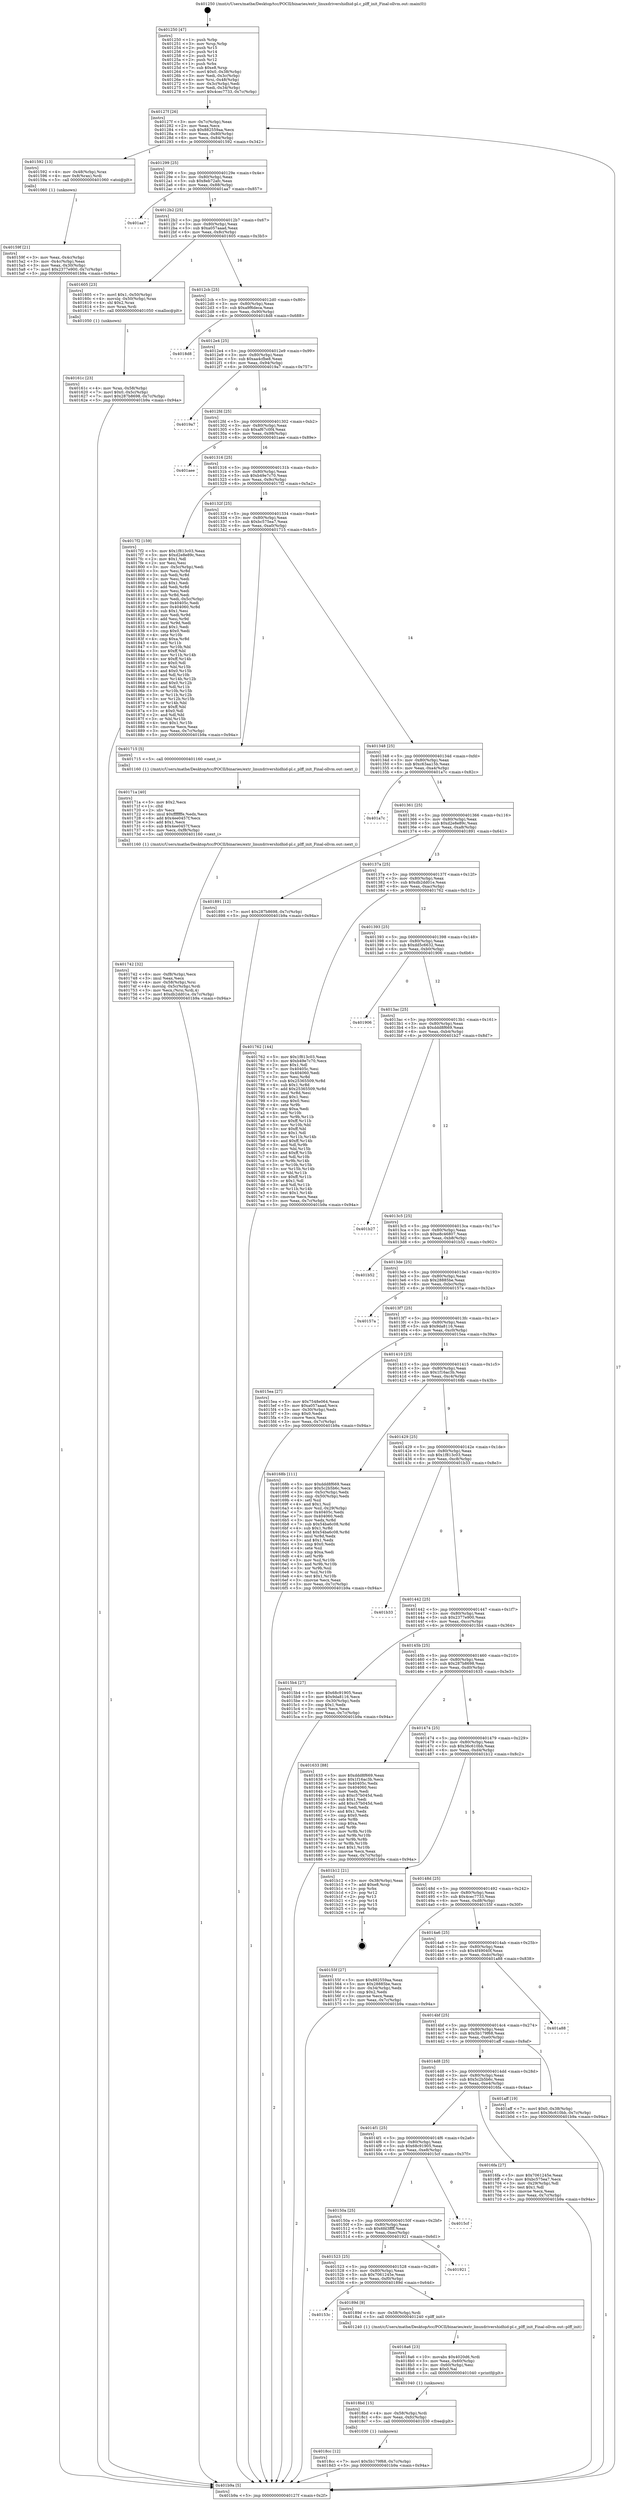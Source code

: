 digraph "0x401250" {
  label = "0x401250 (/mnt/c/Users/mathe/Desktop/tcc/POCII/binaries/extr_linuxdrivershidhid-pl.c_plff_init_Final-ollvm.out::main(0))"
  labelloc = "t"
  node[shape=record]

  Entry [label="",width=0.3,height=0.3,shape=circle,fillcolor=black,style=filled]
  "0x40127f" [label="{
     0x40127f [26]\l
     | [instrs]\l
     &nbsp;&nbsp;0x40127f \<+3\>: mov -0x7c(%rbp),%eax\l
     &nbsp;&nbsp;0x401282 \<+2\>: mov %eax,%ecx\l
     &nbsp;&nbsp;0x401284 \<+6\>: sub $0x882559aa,%ecx\l
     &nbsp;&nbsp;0x40128a \<+3\>: mov %eax,-0x80(%rbp)\l
     &nbsp;&nbsp;0x40128d \<+6\>: mov %ecx,-0x84(%rbp)\l
     &nbsp;&nbsp;0x401293 \<+6\>: je 0000000000401592 \<main+0x342\>\l
  }"]
  "0x401592" [label="{
     0x401592 [13]\l
     | [instrs]\l
     &nbsp;&nbsp;0x401592 \<+4\>: mov -0x48(%rbp),%rax\l
     &nbsp;&nbsp;0x401596 \<+4\>: mov 0x8(%rax),%rdi\l
     &nbsp;&nbsp;0x40159a \<+5\>: call 0000000000401060 \<atoi@plt\>\l
     | [calls]\l
     &nbsp;&nbsp;0x401060 \{1\} (unknown)\l
  }"]
  "0x401299" [label="{
     0x401299 [25]\l
     | [instrs]\l
     &nbsp;&nbsp;0x401299 \<+5\>: jmp 000000000040129e \<main+0x4e\>\l
     &nbsp;&nbsp;0x40129e \<+3\>: mov -0x80(%rbp),%eax\l
     &nbsp;&nbsp;0x4012a1 \<+5\>: sub $0x8eb72afc,%eax\l
     &nbsp;&nbsp;0x4012a6 \<+6\>: mov %eax,-0x88(%rbp)\l
     &nbsp;&nbsp;0x4012ac \<+6\>: je 0000000000401aa7 \<main+0x857\>\l
  }"]
  Exit [label="",width=0.3,height=0.3,shape=circle,fillcolor=black,style=filled,peripheries=2]
  "0x401aa7" [label="{
     0x401aa7\l
  }", style=dashed]
  "0x4012b2" [label="{
     0x4012b2 [25]\l
     | [instrs]\l
     &nbsp;&nbsp;0x4012b2 \<+5\>: jmp 00000000004012b7 \<main+0x67\>\l
     &nbsp;&nbsp;0x4012b7 \<+3\>: mov -0x80(%rbp),%eax\l
     &nbsp;&nbsp;0x4012ba \<+5\>: sub $0xa057aaad,%eax\l
     &nbsp;&nbsp;0x4012bf \<+6\>: mov %eax,-0x8c(%rbp)\l
     &nbsp;&nbsp;0x4012c5 \<+6\>: je 0000000000401605 \<main+0x3b5\>\l
  }"]
  "0x4018cc" [label="{
     0x4018cc [12]\l
     | [instrs]\l
     &nbsp;&nbsp;0x4018cc \<+7\>: movl $0x5b179f68,-0x7c(%rbp)\l
     &nbsp;&nbsp;0x4018d3 \<+5\>: jmp 0000000000401b9a \<main+0x94a\>\l
  }"]
  "0x401605" [label="{
     0x401605 [23]\l
     | [instrs]\l
     &nbsp;&nbsp;0x401605 \<+7\>: movl $0x1,-0x50(%rbp)\l
     &nbsp;&nbsp;0x40160c \<+4\>: movslq -0x50(%rbp),%rax\l
     &nbsp;&nbsp;0x401610 \<+4\>: shl $0x2,%rax\l
     &nbsp;&nbsp;0x401614 \<+3\>: mov %rax,%rdi\l
     &nbsp;&nbsp;0x401617 \<+5\>: call 0000000000401050 \<malloc@plt\>\l
     | [calls]\l
     &nbsp;&nbsp;0x401050 \{1\} (unknown)\l
  }"]
  "0x4012cb" [label="{
     0x4012cb [25]\l
     | [instrs]\l
     &nbsp;&nbsp;0x4012cb \<+5\>: jmp 00000000004012d0 \<main+0x80\>\l
     &nbsp;&nbsp;0x4012d0 \<+3\>: mov -0x80(%rbp),%eax\l
     &nbsp;&nbsp;0x4012d3 \<+5\>: sub $0xa9f6deca,%eax\l
     &nbsp;&nbsp;0x4012d8 \<+6\>: mov %eax,-0x90(%rbp)\l
     &nbsp;&nbsp;0x4012de \<+6\>: je 00000000004018d8 \<main+0x688\>\l
  }"]
  "0x4018bd" [label="{
     0x4018bd [15]\l
     | [instrs]\l
     &nbsp;&nbsp;0x4018bd \<+4\>: mov -0x58(%rbp),%rdi\l
     &nbsp;&nbsp;0x4018c1 \<+6\>: mov %eax,-0xfc(%rbp)\l
     &nbsp;&nbsp;0x4018c7 \<+5\>: call 0000000000401030 \<free@plt\>\l
     | [calls]\l
     &nbsp;&nbsp;0x401030 \{1\} (unknown)\l
  }"]
  "0x4018d8" [label="{
     0x4018d8\l
  }", style=dashed]
  "0x4012e4" [label="{
     0x4012e4 [25]\l
     | [instrs]\l
     &nbsp;&nbsp;0x4012e4 \<+5\>: jmp 00000000004012e9 \<main+0x99\>\l
     &nbsp;&nbsp;0x4012e9 \<+3\>: mov -0x80(%rbp),%eax\l
     &nbsp;&nbsp;0x4012ec \<+5\>: sub $0xaa4cfbe8,%eax\l
     &nbsp;&nbsp;0x4012f1 \<+6\>: mov %eax,-0x94(%rbp)\l
     &nbsp;&nbsp;0x4012f7 \<+6\>: je 00000000004019a7 \<main+0x757\>\l
  }"]
  "0x4018a6" [label="{
     0x4018a6 [23]\l
     | [instrs]\l
     &nbsp;&nbsp;0x4018a6 \<+10\>: movabs $0x4020d6,%rdi\l
     &nbsp;&nbsp;0x4018b0 \<+3\>: mov %eax,-0x60(%rbp)\l
     &nbsp;&nbsp;0x4018b3 \<+3\>: mov -0x60(%rbp),%esi\l
     &nbsp;&nbsp;0x4018b6 \<+2\>: mov $0x0,%al\l
     &nbsp;&nbsp;0x4018b8 \<+5\>: call 0000000000401040 \<printf@plt\>\l
     | [calls]\l
     &nbsp;&nbsp;0x401040 \{1\} (unknown)\l
  }"]
  "0x4019a7" [label="{
     0x4019a7\l
  }", style=dashed]
  "0x4012fd" [label="{
     0x4012fd [25]\l
     | [instrs]\l
     &nbsp;&nbsp;0x4012fd \<+5\>: jmp 0000000000401302 \<main+0xb2\>\l
     &nbsp;&nbsp;0x401302 \<+3\>: mov -0x80(%rbp),%eax\l
     &nbsp;&nbsp;0x401305 \<+5\>: sub $0xaf67c0f4,%eax\l
     &nbsp;&nbsp;0x40130a \<+6\>: mov %eax,-0x98(%rbp)\l
     &nbsp;&nbsp;0x401310 \<+6\>: je 0000000000401aee \<main+0x89e\>\l
  }"]
  "0x40153c" [label="{
     0x40153c\l
  }", style=dashed]
  "0x401aee" [label="{
     0x401aee\l
  }", style=dashed]
  "0x401316" [label="{
     0x401316 [25]\l
     | [instrs]\l
     &nbsp;&nbsp;0x401316 \<+5\>: jmp 000000000040131b \<main+0xcb\>\l
     &nbsp;&nbsp;0x40131b \<+3\>: mov -0x80(%rbp),%eax\l
     &nbsp;&nbsp;0x40131e \<+5\>: sub $0xb49e7c70,%eax\l
     &nbsp;&nbsp;0x401323 \<+6\>: mov %eax,-0x9c(%rbp)\l
     &nbsp;&nbsp;0x401329 \<+6\>: je 00000000004017f2 \<main+0x5a2\>\l
  }"]
  "0x40189d" [label="{
     0x40189d [9]\l
     | [instrs]\l
     &nbsp;&nbsp;0x40189d \<+4\>: mov -0x58(%rbp),%rdi\l
     &nbsp;&nbsp;0x4018a1 \<+5\>: call 0000000000401240 \<plff_init\>\l
     | [calls]\l
     &nbsp;&nbsp;0x401240 \{1\} (/mnt/c/Users/mathe/Desktop/tcc/POCII/binaries/extr_linuxdrivershidhid-pl.c_plff_init_Final-ollvm.out::plff_init)\l
  }"]
  "0x4017f2" [label="{
     0x4017f2 [159]\l
     | [instrs]\l
     &nbsp;&nbsp;0x4017f2 \<+5\>: mov $0x1f813c03,%eax\l
     &nbsp;&nbsp;0x4017f7 \<+5\>: mov $0xd2e8e89c,%ecx\l
     &nbsp;&nbsp;0x4017fc \<+2\>: mov $0x1,%dl\l
     &nbsp;&nbsp;0x4017fe \<+2\>: xor %esi,%esi\l
     &nbsp;&nbsp;0x401800 \<+3\>: mov -0x5c(%rbp),%edi\l
     &nbsp;&nbsp;0x401803 \<+3\>: mov %esi,%r8d\l
     &nbsp;&nbsp;0x401806 \<+3\>: sub %edi,%r8d\l
     &nbsp;&nbsp;0x401809 \<+2\>: mov %esi,%edi\l
     &nbsp;&nbsp;0x40180b \<+3\>: sub $0x1,%edi\l
     &nbsp;&nbsp;0x40180e \<+3\>: add %edi,%r8d\l
     &nbsp;&nbsp;0x401811 \<+2\>: mov %esi,%edi\l
     &nbsp;&nbsp;0x401813 \<+3\>: sub %r8d,%edi\l
     &nbsp;&nbsp;0x401816 \<+3\>: mov %edi,-0x5c(%rbp)\l
     &nbsp;&nbsp;0x401819 \<+7\>: mov 0x40405c,%edi\l
     &nbsp;&nbsp;0x401820 \<+8\>: mov 0x404060,%r8d\l
     &nbsp;&nbsp;0x401828 \<+3\>: sub $0x1,%esi\l
     &nbsp;&nbsp;0x40182b \<+3\>: mov %edi,%r9d\l
     &nbsp;&nbsp;0x40182e \<+3\>: add %esi,%r9d\l
     &nbsp;&nbsp;0x401831 \<+4\>: imul %r9d,%edi\l
     &nbsp;&nbsp;0x401835 \<+3\>: and $0x1,%edi\l
     &nbsp;&nbsp;0x401838 \<+3\>: cmp $0x0,%edi\l
     &nbsp;&nbsp;0x40183b \<+4\>: sete %r10b\l
     &nbsp;&nbsp;0x40183f \<+4\>: cmp $0xa,%r8d\l
     &nbsp;&nbsp;0x401843 \<+4\>: setl %r11b\l
     &nbsp;&nbsp;0x401847 \<+3\>: mov %r10b,%bl\l
     &nbsp;&nbsp;0x40184a \<+3\>: xor $0xff,%bl\l
     &nbsp;&nbsp;0x40184d \<+3\>: mov %r11b,%r14b\l
     &nbsp;&nbsp;0x401850 \<+4\>: xor $0xff,%r14b\l
     &nbsp;&nbsp;0x401854 \<+3\>: xor $0x0,%dl\l
     &nbsp;&nbsp;0x401857 \<+3\>: mov %bl,%r15b\l
     &nbsp;&nbsp;0x40185a \<+4\>: and $0x0,%r15b\l
     &nbsp;&nbsp;0x40185e \<+3\>: and %dl,%r10b\l
     &nbsp;&nbsp;0x401861 \<+3\>: mov %r14b,%r12b\l
     &nbsp;&nbsp;0x401864 \<+4\>: and $0x0,%r12b\l
     &nbsp;&nbsp;0x401868 \<+3\>: and %dl,%r11b\l
     &nbsp;&nbsp;0x40186b \<+3\>: or %r10b,%r15b\l
     &nbsp;&nbsp;0x40186e \<+3\>: or %r11b,%r12b\l
     &nbsp;&nbsp;0x401871 \<+3\>: xor %r12b,%r15b\l
     &nbsp;&nbsp;0x401874 \<+3\>: or %r14b,%bl\l
     &nbsp;&nbsp;0x401877 \<+3\>: xor $0xff,%bl\l
     &nbsp;&nbsp;0x40187a \<+3\>: or $0x0,%dl\l
     &nbsp;&nbsp;0x40187d \<+2\>: and %dl,%bl\l
     &nbsp;&nbsp;0x40187f \<+3\>: or %bl,%r15b\l
     &nbsp;&nbsp;0x401882 \<+4\>: test $0x1,%r15b\l
     &nbsp;&nbsp;0x401886 \<+3\>: cmovne %ecx,%eax\l
     &nbsp;&nbsp;0x401889 \<+3\>: mov %eax,-0x7c(%rbp)\l
     &nbsp;&nbsp;0x40188c \<+5\>: jmp 0000000000401b9a \<main+0x94a\>\l
  }"]
  "0x40132f" [label="{
     0x40132f [25]\l
     | [instrs]\l
     &nbsp;&nbsp;0x40132f \<+5\>: jmp 0000000000401334 \<main+0xe4\>\l
     &nbsp;&nbsp;0x401334 \<+3\>: mov -0x80(%rbp),%eax\l
     &nbsp;&nbsp;0x401337 \<+5\>: sub $0xbc575ea7,%eax\l
     &nbsp;&nbsp;0x40133c \<+6\>: mov %eax,-0xa0(%rbp)\l
     &nbsp;&nbsp;0x401342 \<+6\>: je 0000000000401715 \<main+0x4c5\>\l
  }"]
  "0x401523" [label="{
     0x401523 [25]\l
     | [instrs]\l
     &nbsp;&nbsp;0x401523 \<+5\>: jmp 0000000000401528 \<main+0x2d8\>\l
     &nbsp;&nbsp;0x401528 \<+3\>: mov -0x80(%rbp),%eax\l
     &nbsp;&nbsp;0x40152b \<+5\>: sub $0x7061245e,%eax\l
     &nbsp;&nbsp;0x401530 \<+6\>: mov %eax,-0xf0(%rbp)\l
     &nbsp;&nbsp;0x401536 \<+6\>: je 000000000040189d \<main+0x64d\>\l
  }"]
  "0x401715" [label="{
     0x401715 [5]\l
     | [instrs]\l
     &nbsp;&nbsp;0x401715 \<+5\>: call 0000000000401160 \<next_i\>\l
     | [calls]\l
     &nbsp;&nbsp;0x401160 \{1\} (/mnt/c/Users/mathe/Desktop/tcc/POCII/binaries/extr_linuxdrivershidhid-pl.c_plff_init_Final-ollvm.out::next_i)\l
  }"]
  "0x401348" [label="{
     0x401348 [25]\l
     | [instrs]\l
     &nbsp;&nbsp;0x401348 \<+5\>: jmp 000000000040134d \<main+0xfd\>\l
     &nbsp;&nbsp;0x40134d \<+3\>: mov -0x80(%rbp),%eax\l
     &nbsp;&nbsp;0x401350 \<+5\>: sub $0xc63aa15b,%eax\l
     &nbsp;&nbsp;0x401355 \<+6\>: mov %eax,-0xa4(%rbp)\l
     &nbsp;&nbsp;0x40135b \<+6\>: je 0000000000401a7c \<main+0x82c\>\l
  }"]
  "0x401921" [label="{
     0x401921\l
  }", style=dashed]
  "0x401a7c" [label="{
     0x401a7c\l
  }", style=dashed]
  "0x401361" [label="{
     0x401361 [25]\l
     | [instrs]\l
     &nbsp;&nbsp;0x401361 \<+5\>: jmp 0000000000401366 \<main+0x116\>\l
     &nbsp;&nbsp;0x401366 \<+3\>: mov -0x80(%rbp),%eax\l
     &nbsp;&nbsp;0x401369 \<+5\>: sub $0xd2e8e89c,%eax\l
     &nbsp;&nbsp;0x40136e \<+6\>: mov %eax,-0xa8(%rbp)\l
     &nbsp;&nbsp;0x401374 \<+6\>: je 0000000000401891 \<main+0x641\>\l
  }"]
  "0x40150a" [label="{
     0x40150a [25]\l
     | [instrs]\l
     &nbsp;&nbsp;0x40150a \<+5\>: jmp 000000000040150f \<main+0x2bf\>\l
     &nbsp;&nbsp;0x40150f \<+3\>: mov -0x80(%rbp),%eax\l
     &nbsp;&nbsp;0x401512 \<+5\>: sub $0x6fd3ffff,%eax\l
     &nbsp;&nbsp;0x401517 \<+6\>: mov %eax,-0xec(%rbp)\l
     &nbsp;&nbsp;0x40151d \<+6\>: je 0000000000401921 \<main+0x6d1\>\l
  }"]
  "0x401891" [label="{
     0x401891 [12]\l
     | [instrs]\l
     &nbsp;&nbsp;0x401891 \<+7\>: movl $0x287b8698,-0x7c(%rbp)\l
     &nbsp;&nbsp;0x401898 \<+5\>: jmp 0000000000401b9a \<main+0x94a\>\l
  }"]
  "0x40137a" [label="{
     0x40137a [25]\l
     | [instrs]\l
     &nbsp;&nbsp;0x40137a \<+5\>: jmp 000000000040137f \<main+0x12f\>\l
     &nbsp;&nbsp;0x40137f \<+3\>: mov -0x80(%rbp),%eax\l
     &nbsp;&nbsp;0x401382 \<+5\>: sub $0xdb2dd01e,%eax\l
     &nbsp;&nbsp;0x401387 \<+6\>: mov %eax,-0xac(%rbp)\l
     &nbsp;&nbsp;0x40138d \<+6\>: je 0000000000401762 \<main+0x512\>\l
  }"]
  "0x4015cf" [label="{
     0x4015cf\l
  }", style=dashed]
  "0x401762" [label="{
     0x401762 [144]\l
     | [instrs]\l
     &nbsp;&nbsp;0x401762 \<+5\>: mov $0x1f813c03,%eax\l
     &nbsp;&nbsp;0x401767 \<+5\>: mov $0xb49e7c70,%ecx\l
     &nbsp;&nbsp;0x40176c \<+2\>: mov $0x1,%dl\l
     &nbsp;&nbsp;0x40176e \<+7\>: mov 0x40405c,%esi\l
     &nbsp;&nbsp;0x401775 \<+7\>: mov 0x404060,%edi\l
     &nbsp;&nbsp;0x40177c \<+3\>: mov %esi,%r8d\l
     &nbsp;&nbsp;0x40177f \<+7\>: sub $0x25365509,%r8d\l
     &nbsp;&nbsp;0x401786 \<+4\>: sub $0x1,%r8d\l
     &nbsp;&nbsp;0x40178a \<+7\>: add $0x25365509,%r8d\l
     &nbsp;&nbsp;0x401791 \<+4\>: imul %r8d,%esi\l
     &nbsp;&nbsp;0x401795 \<+3\>: and $0x1,%esi\l
     &nbsp;&nbsp;0x401798 \<+3\>: cmp $0x0,%esi\l
     &nbsp;&nbsp;0x40179b \<+4\>: sete %r9b\l
     &nbsp;&nbsp;0x40179f \<+3\>: cmp $0xa,%edi\l
     &nbsp;&nbsp;0x4017a2 \<+4\>: setl %r10b\l
     &nbsp;&nbsp;0x4017a6 \<+3\>: mov %r9b,%r11b\l
     &nbsp;&nbsp;0x4017a9 \<+4\>: xor $0xff,%r11b\l
     &nbsp;&nbsp;0x4017ad \<+3\>: mov %r10b,%bl\l
     &nbsp;&nbsp;0x4017b0 \<+3\>: xor $0xff,%bl\l
     &nbsp;&nbsp;0x4017b3 \<+3\>: xor $0x1,%dl\l
     &nbsp;&nbsp;0x4017b6 \<+3\>: mov %r11b,%r14b\l
     &nbsp;&nbsp;0x4017b9 \<+4\>: and $0xff,%r14b\l
     &nbsp;&nbsp;0x4017bd \<+3\>: and %dl,%r9b\l
     &nbsp;&nbsp;0x4017c0 \<+3\>: mov %bl,%r15b\l
     &nbsp;&nbsp;0x4017c3 \<+4\>: and $0xff,%r15b\l
     &nbsp;&nbsp;0x4017c7 \<+3\>: and %dl,%r10b\l
     &nbsp;&nbsp;0x4017ca \<+3\>: or %r9b,%r14b\l
     &nbsp;&nbsp;0x4017cd \<+3\>: or %r10b,%r15b\l
     &nbsp;&nbsp;0x4017d0 \<+3\>: xor %r15b,%r14b\l
     &nbsp;&nbsp;0x4017d3 \<+3\>: or %bl,%r11b\l
     &nbsp;&nbsp;0x4017d6 \<+4\>: xor $0xff,%r11b\l
     &nbsp;&nbsp;0x4017da \<+3\>: or $0x1,%dl\l
     &nbsp;&nbsp;0x4017dd \<+3\>: and %dl,%r11b\l
     &nbsp;&nbsp;0x4017e0 \<+3\>: or %r11b,%r14b\l
     &nbsp;&nbsp;0x4017e3 \<+4\>: test $0x1,%r14b\l
     &nbsp;&nbsp;0x4017e7 \<+3\>: cmovne %ecx,%eax\l
     &nbsp;&nbsp;0x4017ea \<+3\>: mov %eax,-0x7c(%rbp)\l
     &nbsp;&nbsp;0x4017ed \<+5\>: jmp 0000000000401b9a \<main+0x94a\>\l
  }"]
  "0x401393" [label="{
     0x401393 [25]\l
     | [instrs]\l
     &nbsp;&nbsp;0x401393 \<+5\>: jmp 0000000000401398 \<main+0x148\>\l
     &nbsp;&nbsp;0x401398 \<+3\>: mov -0x80(%rbp),%eax\l
     &nbsp;&nbsp;0x40139b \<+5\>: sub $0xdd5c6632,%eax\l
     &nbsp;&nbsp;0x4013a0 \<+6\>: mov %eax,-0xb0(%rbp)\l
     &nbsp;&nbsp;0x4013a6 \<+6\>: je 0000000000401906 \<main+0x6b6\>\l
  }"]
  "0x401742" [label="{
     0x401742 [32]\l
     | [instrs]\l
     &nbsp;&nbsp;0x401742 \<+6\>: mov -0xf8(%rbp),%ecx\l
     &nbsp;&nbsp;0x401748 \<+3\>: imul %eax,%ecx\l
     &nbsp;&nbsp;0x40174b \<+4\>: mov -0x58(%rbp),%rsi\l
     &nbsp;&nbsp;0x40174f \<+4\>: movslq -0x5c(%rbp),%rdi\l
     &nbsp;&nbsp;0x401753 \<+3\>: mov %ecx,(%rsi,%rdi,4)\l
     &nbsp;&nbsp;0x401756 \<+7\>: movl $0xdb2dd01e,-0x7c(%rbp)\l
     &nbsp;&nbsp;0x40175d \<+5\>: jmp 0000000000401b9a \<main+0x94a\>\l
  }"]
  "0x401906" [label="{
     0x401906\l
  }", style=dashed]
  "0x4013ac" [label="{
     0x4013ac [25]\l
     | [instrs]\l
     &nbsp;&nbsp;0x4013ac \<+5\>: jmp 00000000004013b1 \<main+0x161\>\l
     &nbsp;&nbsp;0x4013b1 \<+3\>: mov -0x80(%rbp),%eax\l
     &nbsp;&nbsp;0x4013b4 \<+5\>: sub $0xddd8f669,%eax\l
     &nbsp;&nbsp;0x4013b9 \<+6\>: mov %eax,-0xb4(%rbp)\l
     &nbsp;&nbsp;0x4013bf \<+6\>: je 0000000000401b27 \<main+0x8d7\>\l
  }"]
  "0x40171a" [label="{
     0x40171a [40]\l
     | [instrs]\l
     &nbsp;&nbsp;0x40171a \<+5\>: mov $0x2,%ecx\l
     &nbsp;&nbsp;0x40171f \<+1\>: cltd\l
     &nbsp;&nbsp;0x401720 \<+2\>: idiv %ecx\l
     &nbsp;&nbsp;0x401722 \<+6\>: imul $0xfffffffe,%edx,%ecx\l
     &nbsp;&nbsp;0x401728 \<+6\>: add $0x4ee0457f,%ecx\l
     &nbsp;&nbsp;0x40172e \<+3\>: add $0x1,%ecx\l
     &nbsp;&nbsp;0x401731 \<+6\>: sub $0x4ee0457f,%ecx\l
     &nbsp;&nbsp;0x401737 \<+6\>: mov %ecx,-0xf8(%rbp)\l
     &nbsp;&nbsp;0x40173d \<+5\>: call 0000000000401160 \<next_i\>\l
     | [calls]\l
     &nbsp;&nbsp;0x401160 \{1\} (/mnt/c/Users/mathe/Desktop/tcc/POCII/binaries/extr_linuxdrivershidhid-pl.c_plff_init_Final-ollvm.out::next_i)\l
  }"]
  "0x401b27" [label="{
     0x401b27\l
  }", style=dashed]
  "0x4013c5" [label="{
     0x4013c5 [25]\l
     | [instrs]\l
     &nbsp;&nbsp;0x4013c5 \<+5\>: jmp 00000000004013ca \<main+0x17a\>\l
     &nbsp;&nbsp;0x4013ca \<+3\>: mov -0x80(%rbp),%eax\l
     &nbsp;&nbsp;0x4013cd \<+5\>: sub $0xe8c46807,%eax\l
     &nbsp;&nbsp;0x4013d2 \<+6\>: mov %eax,-0xb8(%rbp)\l
     &nbsp;&nbsp;0x4013d8 \<+6\>: je 0000000000401b52 \<main+0x902\>\l
  }"]
  "0x4014f1" [label="{
     0x4014f1 [25]\l
     | [instrs]\l
     &nbsp;&nbsp;0x4014f1 \<+5\>: jmp 00000000004014f6 \<main+0x2a6\>\l
     &nbsp;&nbsp;0x4014f6 \<+3\>: mov -0x80(%rbp),%eax\l
     &nbsp;&nbsp;0x4014f9 \<+5\>: sub $0x68c91905,%eax\l
     &nbsp;&nbsp;0x4014fe \<+6\>: mov %eax,-0xe8(%rbp)\l
     &nbsp;&nbsp;0x401504 \<+6\>: je 00000000004015cf \<main+0x37f\>\l
  }"]
  "0x401b52" [label="{
     0x401b52\l
  }", style=dashed]
  "0x4013de" [label="{
     0x4013de [25]\l
     | [instrs]\l
     &nbsp;&nbsp;0x4013de \<+5\>: jmp 00000000004013e3 \<main+0x193\>\l
     &nbsp;&nbsp;0x4013e3 \<+3\>: mov -0x80(%rbp),%eax\l
     &nbsp;&nbsp;0x4013e6 \<+5\>: sub $0x28885be,%eax\l
     &nbsp;&nbsp;0x4013eb \<+6\>: mov %eax,-0xbc(%rbp)\l
     &nbsp;&nbsp;0x4013f1 \<+6\>: je 000000000040157a \<main+0x32a\>\l
  }"]
  "0x4016fa" [label="{
     0x4016fa [27]\l
     | [instrs]\l
     &nbsp;&nbsp;0x4016fa \<+5\>: mov $0x7061245e,%eax\l
     &nbsp;&nbsp;0x4016ff \<+5\>: mov $0xbc575ea7,%ecx\l
     &nbsp;&nbsp;0x401704 \<+3\>: mov -0x29(%rbp),%dl\l
     &nbsp;&nbsp;0x401707 \<+3\>: test $0x1,%dl\l
     &nbsp;&nbsp;0x40170a \<+3\>: cmovne %ecx,%eax\l
     &nbsp;&nbsp;0x40170d \<+3\>: mov %eax,-0x7c(%rbp)\l
     &nbsp;&nbsp;0x401710 \<+5\>: jmp 0000000000401b9a \<main+0x94a\>\l
  }"]
  "0x40157a" [label="{
     0x40157a\l
  }", style=dashed]
  "0x4013f7" [label="{
     0x4013f7 [25]\l
     | [instrs]\l
     &nbsp;&nbsp;0x4013f7 \<+5\>: jmp 00000000004013fc \<main+0x1ac\>\l
     &nbsp;&nbsp;0x4013fc \<+3\>: mov -0x80(%rbp),%eax\l
     &nbsp;&nbsp;0x4013ff \<+5\>: sub $0x9da8116,%eax\l
     &nbsp;&nbsp;0x401404 \<+6\>: mov %eax,-0xc0(%rbp)\l
     &nbsp;&nbsp;0x40140a \<+6\>: je 00000000004015ea \<main+0x39a\>\l
  }"]
  "0x4014d8" [label="{
     0x4014d8 [25]\l
     | [instrs]\l
     &nbsp;&nbsp;0x4014d8 \<+5\>: jmp 00000000004014dd \<main+0x28d\>\l
     &nbsp;&nbsp;0x4014dd \<+3\>: mov -0x80(%rbp),%eax\l
     &nbsp;&nbsp;0x4014e0 \<+5\>: sub $0x5c2b5b6c,%eax\l
     &nbsp;&nbsp;0x4014e5 \<+6\>: mov %eax,-0xe4(%rbp)\l
     &nbsp;&nbsp;0x4014eb \<+6\>: je 00000000004016fa \<main+0x4aa\>\l
  }"]
  "0x4015ea" [label="{
     0x4015ea [27]\l
     | [instrs]\l
     &nbsp;&nbsp;0x4015ea \<+5\>: mov $0x7548e064,%eax\l
     &nbsp;&nbsp;0x4015ef \<+5\>: mov $0xa057aaad,%ecx\l
     &nbsp;&nbsp;0x4015f4 \<+3\>: mov -0x30(%rbp),%edx\l
     &nbsp;&nbsp;0x4015f7 \<+3\>: cmp $0x0,%edx\l
     &nbsp;&nbsp;0x4015fa \<+3\>: cmove %ecx,%eax\l
     &nbsp;&nbsp;0x4015fd \<+3\>: mov %eax,-0x7c(%rbp)\l
     &nbsp;&nbsp;0x401600 \<+5\>: jmp 0000000000401b9a \<main+0x94a\>\l
  }"]
  "0x401410" [label="{
     0x401410 [25]\l
     | [instrs]\l
     &nbsp;&nbsp;0x401410 \<+5\>: jmp 0000000000401415 \<main+0x1c5\>\l
     &nbsp;&nbsp;0x401415 \<+3\>: mov -0x80(%rbp),%eax\l
     &nbsp;&nbsp;0x401418 \<+5\>: sub $0x1f16ac3b,%eax\l
     &nbsp;&nbsp;0x40141d \<+6\>: mov %eax,-0xc4(%rbp)\l
     &nbsp;&nbsp;0x401423 \<+6\>: je 000000000040168b \<main+0x43b\>\l
  }"]
  "0x401aff" [label="{
     0x401aff [19]\l
     | [instrs]\l
     &nbsp;&nbsp;0x401aff \<+7\>: movl $0x0,-0x38(%rbp)\l
     &nbsp;&nbsp;0x401b06 \<+7\>: movl $0x36c610bb,-0x7c(%rbp)\l
     &nbsp;&nbsp;0x401b0d \<+5\>: jmp 0000000000401b9a \<main+0x94a\>\l
  }"]
  "0x40168b" [label="{
     0x40168b [111]\l
     | [instrs]\l
     &nbsp;&nbsp;0x40168b \<+5\>: mov $0xddd8f669,%eax\l
     &nbsp;&nbsp;0x401690 \<+5\>: mov $0x5c2b5b6c,%ecx\l
     &nbsp;&nbsp;0x401695 \<+3\>: mov -0x5c(%rbp),%edx\l
     &nbsp;&nbsp;0x401698 \<+3\>: cmp -0x50(%rbp),%edx\l
     &nbsp;&nbsp;0x40169b \<+4\>: setl %sil\l
     &nbsp;&nbsp;0x40169f \<+4\>: and $0x1,%sil\l
     &nbsp;&nbsp;0x4016a3 \<+4\>: mov %sil,-0x29(%rbp)\l
     &nbsp;&nbsp;0x4016a7 \<+7\>: mov 0x40405c,%edx\l
     &nbsp;&nbsp;0x4016ae \<+7\>: mov 0x404060,%edi\l
     &nbsp;&nbsp;0x4016b5 \<+3\>: mov %edx,%r8d\l
     &nbsp;&nbsp;0x4016b8 \<+7\>: sub $0x54ba6c08,%r8d\l
     &nbsp;&nbsp;0x4016bf \<+4\>: sub $0x1,%r8d\l
     &nbsp;&nbsp;0x4016c3 \<+7\>: add $0x54ba6c08,%r8d\l
     &nbsp;&nbsp;0x4016ca \<+4\>: imul %r8d,%edx\l
     &nbsp;&nbsp;0x4016ce \<+3\>: and $0x1,%edx\l
     &nbsp;&nbsp;0x4016d1 \<+3\>: cmp $0x0,%edx\l
     &nbsp;&nbsp;0x4016d4 \<+4\>: sete %sil\l
     &nbsp;&nbsp;0x4016d8 \<+3\>: cmp $0xa,%edi\l
     &nbsp;&nbsp;0x4016db \<+4\>: setl %r9b\l
     &nbsp;&nbsp;0x4016df \<+3\>: mov %sil,%r10b\l
     &nbsp;&nbsp;0x4016e2 \<+3\>: and %r9b,%r10b\l
     &nbsp;&nbsp;0x4016e5 \<+3\>: xor %r9b,%sil\l
     &nbsp;&nbsp;0x4016e8 \<+3\>: or %sil,%r10b\l
     &nbsp;&nbsp;0x4016eb \<+4\>: test $0x1,%r10b\l
     &nbsp;&nbsp;0x4016ef \<+3\>: cmovne %ecx,%eax\l
     &nbsp;&nbsp;0x4016f2 \<+3\>: mov %eax,-0x7c(%rbp)\l
     &nbsp;&nbsp;0x4016f5 \<+5\>: jmp 0000000000401b9a \<main+0x94a\>\l
  }"]
  "0x401429" [label="{
     0x401429 [25]\l
     | [instrs]\l
     &nbsp;&nbsp;0x401429 \<+5\>: jmp 000000000040142e \<main+0x1de\>\l
     &nbsp;&nbsp;0x40142e \<+3\>: mov -0x80(%rbp),%eax\l
     &nbsp;&nbsp;0x401431 \<+5\>: sub $0x1f813c03,%eax\l
     &nbsp;&nbsp;0x401436 \<+6\>: mov %eax,-0xc8(%rbp)\l
     &nbsp;&nbsp;0x40143c \<+6\>: je 0000000000401b33 \<main+0x8e3\>\l
  }"]
  "0x4014bf" [label="{
     0x4014bf [25]\l
     | [instrs]\l
     &nbsp;&nbsp;0x4014bf \<+5\>: jmp 00000000004014c4 \<main+0x274\>\l
     &nbsp;&nbsp;0x4014c4 \<+3\>: mov -0x80(%rbp),%eax\l
     &nbsp;&nbsp;0x4014c7 \<+5\>: sub $0x5b179f68,%eax\l
     &nbsp;&nbsp;0x4014cc \<+6\>: mov %eax,-0xe0(%rbp)\l
     &nbsp;&nbsp;0x4014d2 \<+6\>: je 0000000000401aff \<main+0x8af\>\l
  }"]
  "0x401b33" [label="{
     0x401b33\l
  }", style=dashed]
  "0x401442" [label="{
     0x401442 [25]\l
     | [instrs]\l
     &nbsp;&nbsp;0x401442 \<+5\>: jmp 0000000000401447 \<main+0x1f7\>\l
     &nbsp;&nbsp;0x401447 \<+3\>: mov -0x80(%rbp),%eax\l
     &nbsp;&nbsp;0x40144a \<+5\>: sub $0x2377e900,%eax\l
     &nbsp;&nbsp;0x40144f \<+6\>: mov %eax,-0xcc(%rbp)\l
     &nbsp;&nbsp;0x401455 \<+6\>: je 00000000004015b4 \<main+0x364\>\l
  }"]
  "0x401a88" [label="{
     0x401a88\l
  }", style=dashed]
  "0x4015b4" [label="{
     0x4015b4 [27]\l
     | [instrs]\l
     &nbsp;&nbsp;0x4015b4 \<+5\>: mov $0x68c91905,%eax\l
     &nbsp;&nbsp;0x4015b9 \<+5\>: mov $0x9da8116,%ecx\l
     &nbsp;&nbsp;0x4015be \<+3\>: mov -0x30(%rbp),%edx\l
     &nbsp;&nbsp;0x4015c1 \<+3\>: cmp $0x1,%edx\l
     &nbsp;&nbsp;0x4015c4 \<+3\>: cmovl %ecx,%eax\l
     &nbsp;&nbsp;0x4015c7 \<+3\>: mov %eax,-0x7c(%rbp)\l
     &nbsp;&nbsp;0x4015ca \<+5\>: jmp 0000000000401b9a \<main+0x94a\>\l
  }"]
  "0x40145b" [label="{
     0x40145b [25]\l
     | [instrs]\l
     &nbsp;&nbsp;0x40145b \<+5\>: jmp 0000000000401460 \<main+0x210\>\l
     &nbsp;&nbsp;0x401460 \<+3\>: mov -0x80(%rbp),%eax\l
     &nbsp;&nbsp;0x401463 \<+5\>: sub $0x287b8698,%eax\l
     &nbsp;&nbsp;0x401468 \<+6\>: mov %eax,-0xd0(%rbp)\l
     &nbsp;&nbsp;0x40146e \<+6\>: je 0000000000401633 \<main+0x3e3\>\l
  }"]
  "0x40161c" [label="{
     0x40161c [23]\l
     | [instrs]\l
     &nbsp;&nbsp;0x40161c \<+4\>: mov %rax,-0x58(%rbp)\l
     &nbsp;&nbsp;0x401620 \<+7\>: movl $0x0,-0x5c(%rbp)\l
     &nbsp;&nbsp;0x401627 \<+7\>: movl $0x287b8698,-0x7c(%rbp)\l
     &nbsp;&nbsp;0x40162e \<+5\>: jmp 0000000000401b9a \<main+0x94a\>\l
  }"]
  "0x401633" [label="{
     0x401633 [88]\l
     | [instrs]\l
     &nbsp;&nbsp;0x401633 \<+5\>: mov $0xddd8f669,%eax\l
     &nbsp;&nbsp;0x401638 \<+5\>: mov $0x1f16ac3b,%ecx\l
     &nbsp;&nbsp;0x40163d \<+7\>: mov 0x40405c,%edx\l
     &nbsp;&nbsp;0x401644 \<+7\>: mov 0x404060,%esi\l
     &nbsp;&nbsp;0x40164b \<+2\>: mov %edx,%edi\l
     &nbsp;&nbsp;0x40164d \<+6\>: sub $0xc57b045d,%edi\l
     &nbsp;&nbsp;0x401653 \<+3\>: sub $0x1,%edi\l
     &nbsp;&nbsp;0x401656 \<+6\>: add $0xc57b045d,%edi\l
     &nbsp;&nbsp;0x40165c \<+3\>: imul %edi,%edx\l
     &nbsp;&nbsp;0x40165f \<+3\>: and $0x1,%edx\l
     &nbsp;&nbsp;0x401662 \<+3\>: cmp $0x0,%edx\l
     &nbsp;&nbsp;0x401665 \<+4\>: sete %r8b\l
     &nbsp;&nbsp;0x401669 \<+3\>: cmp $0xa,%esi\l
     &nbsp;&nbsp;0x40166c \<+4\>: setl %r9b\l
     &nbsp;&nbsp;0x401670 \<+3\>: mov %r8b,%r10b\l
     &nbsp;&nbsp;0x401673 \<+3\>: and %r9b,%r10b\l
     &nbsp;&nbsp;0x401676 \<+3\>: xor %r9b,%r8b\l
     &nbsp;&nbsp;0x401679 \<+3\>: or %r8b,%r10b\l
     &nbsp;&nbsp;0x40167c \<+4\>: test $0x1,%r10b\l
     &nbsp;&nbsp;0x401680 \<+3\>: cmovne %ecx,%eax\l
     &nbsp;&nbsp;0x401683 \<+3\>: mov %eax,-0x7c(%rbp)\l
     &nbsp;&nbsp;0x401686 \<+5\>: jmp 0000000000401b9a \<main+0x94a\>\l
  }"]
  "0x401474" [label="{
     0x401474 [25]\l
     | [instrs]\l
     &nbsp;&nbsp;0x401474 \<+5\>: jmp 0000000000401479 \<main+0x229\>\l
     &nbsp;&nbsp;0x401479 \<+3\>: mov -0x80(%rbp),%eax\l
     &nbsp;&nbsp;0x40147c \<+5\>: sub $0x36c610bb,%eax\l
     &nbsp;&nbsp;0x401481 \<+6\>: mov %eax,-0xd4(%rbp)\l
     &nbsp;&nbsp;0x401487 \<+6\>: je 0000000000401b12 \<main+0x8c2\>\l
  }"]
  "0x40159f" [label="{
     0x40159f [21]\l
     | [instrs]\l
     &nbsp;&nbsp;0x40159f \<+3\>: mov %eax,-0x4c(%rbp)\l
     &nbsp;&nbsp;0x4015a2 \<+3\>: mov -0x4c(%rbp),%eax\l
     &nbsp;&nbsp;0x4015a5 \<+3\>: mov %eax,-0x30(%rbp)\l
     &nbsp;&nbsp;0x4015a8 \<+7\>: movl $0x2377e900,-0x7c(%rbp)\l
     &nbsp;&nbsp;0x4015af \<+5\>: jmp 0000000000401b9a \<main+0x94a\>\l
  }"]
  "0x401b12" [label="{
     0x401b12 [21]\l
     | [instrs]\l
     &nbsp;&nbsp;0x401b12 \<+3\>: mov -0x38(%rbp),%eax\l
     &nbsp;&nbsp;0x401b15 \<+7\>: add $0xe8,%rsp\l
     &nbsp;&nbsp;0x401b1c \<+1\>: pop %rbx\l
     &nbsp;&nbsp;0x401b1d \<+2\>: pop %r12\l
     &nbsp;&nbsp;0x401b1f \<+2\>: pop %r13\l
     &nbsp;&nbsp;0x401b21 \<+2\>: pop %r14\l
     &nbsp;&nbsp;0x401b23 \<+2\>: pop %r15\l
     &nbsp;&nbsp;0x401b25 \<+1\>: pop %rbp\l
     &nbsp;&nbsp;0x401b26 \<+1\>: ret\l
  }"]
  "0x40148d" [label="{
     0x40148d [25]\l
     | [instrs]\l
     &nbsp;&nbsp;0x40148d \<+5\>: jmp 0000000000401492 \<main+0x242\>\l
     &nbsp;&nbsp;0x401492 \<+3\>: mov -0x80(%rbp),%eax\l
     &nbsp;&nbsp;0x401495 \<+5\>: sub $0x4cec7733,%eax\l
     &nbsp;&nbsp;0x40149a \<+6\>: mov %eax,-0xd8(%rbp)\l
     &nbsp;&nbsp;0x4014a0 \<+6\>: je 000000000040155f \<main+0x30f\>\l
  }"]
  "0x401250" [label="{
     0x401250 [47]\l
     | [instrs]\l
     &nbsp;&nbsp;0x401250 \<+1\>: push %rbp\l
     &nbsp;&nbsp;0x401251 \<+3\>: mov %rsp,%rbp\l
     &nbsp;&nbsp;0x401254 \<+2\>: push %r15\l
     &nbsp;&nbsp;0x401256 \<+2\>: push %r14\l
     &nbsp;&nbsp;0x401258 \<+2\>: push %r13\l
     &nbsp;&nbsp;0x40125a \<+2\>: push %r12\l
     &nbsp;&nbsp;0x40125c \<+1\>: push %rbx\l
     &nbsp;&nbsp;0x40125d \<+7\>: sub $0xe8,%rsp\l
     &nbsp;&nbsp;0x401264 \<+7\>: movl $0x0,-0x38(%rbp)\l
     &nbsp;&nbsp;0x40126b \<+3\>: mov %edi,-0x3c(%rbp)\l
     &nbsp;&nbsp;0x40126e \<+4\>: mov %rsi,-0x48(%rbp)\l
     &nbsp;&nbsp;0x401272 \<+3\>: mov -0x3c(%rbp),%edi\l
     &nbsp;&nbsp;0x401275 \<+3\>: mov %edi,-0x34(%rbp)\l
     &nbsp;&nbsp;0x401278 \<+7\>: movl $0x4cec7733,-0x7c(%rbp)\l
  }"]
  "0x40155f" [label="{
     0x40155f [27]\l
     | [instrs]\l
     &nbsp;&nbsp;0x40155f \<+5\>: mov $0x882559aa,%eax\l
     &nbsp;&nbsp;0x401564 \<+5\>: mov $0x28885be,%ecx\l
     &nbsp;&nbsp;0x401569 \<+3\>: mov -0x34(%rbp),%edx\l
     &nbsp;&nbsp;0x40156c \<+3\>: cmp $0x2,%edx\l
     &nbsp;&nbsp;0x40156f \<+3\>: cmovne %ecx,%eax\l
     &nbsp;&nbsp;0x401572 \<+3\>: mov %eax,-0x7c(%rbp)\l
     &nbsp;&nbsp;0x401575 \<+5\>: jmp 0000000000401b9a \<main+0x94a\>\l
  }"]
  "0x4014a6" [label="{
     0x4014a6 [25]\l
     | [instrs]\l
     &nbsp;&nbsp;0x4014a6 \<+5\>: jmp 00000000004014ab \<main+0x25b\>\l
     &nbsp;&nbsp;0x4014ab \<+3\>: mov -0x80(%rbp),%eax\l
     &nbsp;&nbsp;0x4014ae \<+5\>: sub $0x4f49040f,%eax\l
     &nbsp;&nbsp;0x4014b3 \<+6\>: mov %eax,-0xdc(%rbp)\l
     &nbsp;&nbsp;0x4014b9 \<+6\>: je 0000000000401a88 \<main+0x838\>\l
  }"]
  "0x401b9a" [label="{
     0x401b9a [5]\l
     | [instrs]\l
     &nbsp;&nbsp;0x401b9a \<+5\>: jmp 000000000040127f \<main+0x2f\>\l
  }"]
  Entry -> "0x401250" [label=" 1"]
  "0x40127f" -> "0x401592" [label=" 1"]
  "0x40127f" -> "0x401299" [label=" 17"]
  "0x401b12" -> Exit [label=" 1"]
  "0x401299" -> "0x401aa7" [label=" 0"]
  "0x401299" -> "0x4012b2" [label=" 17"]
  "0x401aff" -> "0x401b9a" [label=" 1"]
  "0x4012b2" -> "0x401605" [label=" 1"]
  "0x4012b2" -> "0x4012cb" [label=" 16"]
  "0x4018cc" -> "0x401b9a" [label=" 1"]
  "0x4012cb" -> "0x4018d8" [label=" 0"]
  "0x4012cb" -> "0x4012e4" [label=" 16"]
  "0x4018bd" -> "0x4018cc" [label=" 1"]
  "0x4012e4" -> "0x4019a7" [label=" 0"]
  "0x4012e4" -> "0x4012fd" [label=" 16"]
  "0x4018a6" -> "0x4018bd" [label=" 1"]
  "0x4012fd" -> "0x401aee" [label=" 0"]
  "0x4012fd" -> "0x401316" [label=" 16"]
  "0x40189d" -> "0x4018a6" [label=" 1"]
  "0x401316" -> "0x4017f2" [label=" 1"]
  "0x401316" -> "0x40132f" [label=" 15"]
  "0x401523" -> "0x40153c" [label=" 0"]
  "0x40132f" -> "0x401715" [label=" 1"]
  "0x40132f" -> "0x401348" [label=" 14"]
  "0x401523" -> "0x40189d" [label=" 1"]
  "0x401348" -> "0x401a7c" [label=" 0"]
  "0x401348" -> "0x401361" [label=" 14"]
  "0x40150a" -> "0x401523" [label=" 1"]
  "0x401361" -> "0x401891" [label=" 1"]
  "0x401361" -> "0x40137a" [label=" 13"]
  "0x40150a" -> "0x401921" [label=" 0"]
  "0x40137a" -> "0x401762" [label=" 1"]
  "0x40137a" -> "0x401393" [label=" 12"]
  "0x4014f1" -> "0x40150a" [label=" 1"]
  "0x401393" -> "0x401906" [label=" 0"]
  "0x401393" -> "0x4013ac" [label=" 12"]
  "0x4014f1" -> "0x4015cf" [label=" 0"]
  "0x4013ac" -> "0x401b27" [label=" 0"]
  "0x4013ac" -> "0x4013c5" [label=" 12"]
  "0x401891" -> "0x401b9a" [label=" 1"]
  "0x4013c5" -> "0x401b52" [label=" 0"]
  "0x4013c5" -> "0x4013de" [label=" 12"]
  "0x4017f2" -> "0x401b9a" [label=" 1"]
  "0x4013de" -> "0x40157a" [label=" 0"]
  "0x4013de" -> "0x4013f7" [label=" 12"]
  "0x401762" -> "0x401b9a" [label=" 1"]
  "0x4013f7" -> "0x4015ea" [label=" 1"]
  "0x4013f7" -> "0x401410" [label=" 11"]
  "0x40171a" -> "0x401742" [label=" 1"]
  "0x401410" -> "0x40168b" [label=" 2"]
  "0x401410" -> "0x401429" [label=" 9"]
  "0x401715" -> "0x40171a" [label=" 1"]
  "0x401429" -> "0x401b33" [label=" 0"]
  "0x401429" -> "0x401442" [label=" 9"]
  "0x4014d8" -> "0x4014f1" [label=" 1"]
  "0x401442" -> "0x4015b4" [label=" 1"]
  "0x401442" -> "0x40145b" [label=" 8"]
  "0x4014d8" -> "0x4016fa" [label=" 2"]
  "0x40145b" -> "0x401633" [label=" 2"]
  "0x40145b" -> "0x401474" [label=" 6"]
  "0x4014bf" -> "0x4014d8" [label=" 3"]
  "0x401474" -> "0x401b12" [label=" 1"]
  "0x401474" -> "0x40148d" [label=" 5"]
  "0x4014bf" -> "0x401aff" [label=" 1"]
  "0x40148d" -> "0x40155f" [label=" 1"]
  "0x40148d" -> "0x4014a6" [label=" 4"]
  "0x40155f" -> "0x401b9a" [label=" 1"]
  "0x401250" -> "0x40127f" [label=" 1"]
  "0x401b9a" -> "0x40127f" [label=" 17"]
  "0x401592" -> "0x40159f" [label=" 1"]
  "0x40159f" -> "0x401b9a" [label=" 1"]
  "0x4015b4" -> "0x401b9a" [label=" 1"]
  "0x4015ea" -> "0x401b9a" [label=" 1"]
  "0x401605" -> "0x40161c" [label=" 1"]
  "0x40161c" -> "0x401b9a" [label=" 1"]
  "0x401633" -> "0x401b9a" [label=" 2"]
  "0x40168b" -> "0x401b9a" [label=" 2"]
  "0x401742" -> "0x401b9a" [label=" 1"]
  "0x4014a6" -> "0x401a88" [label=" 0"]
  "0x4014a6" -> "0x4014bf" [label=" 4"]
  "0x4016fa" -> "0x401b9a" [label=" 2"]
}
